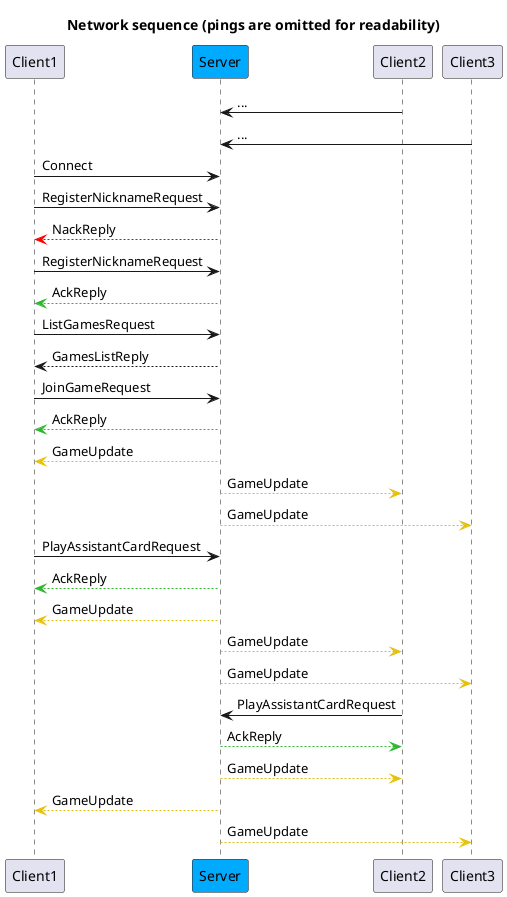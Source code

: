 @startuml NetworkSequence

title Network sequence (pings are omitted for readability)

participant Client1 order 0
participant Server order 1 #00AAFF
participant Client2 order 2
participant Client3 order 3

Client2 -> Server : ...
Client3 -> Server : ...

Client1 -> Server: Connect
Client1 -> Server: RegisterNicknameRequest
Client1 <-[#FF0000]- Server: NackReply
Client1 -> Server: RegisterNicknameRequest
Client1 <-[#2fb52f]- Server: AckReply

Client1 -> Server: ListGamesRequest
Client1 <-- Server: GamesListReply

Client1 -> Server: JoinGameRequest
Client1 <-[#2fb52f]- Server: AckReply

Client1 <-[#e6c109]- Server: GameUpdate
Client2 <-[#e6c109]- Server: GameUpdate
Client3 <-[#e6c109]- Server: GameUpdate

Client1 -> Server: PlayAssistantCardRequest
Client1 <-[#2fb52f]- Server: AckReply
Client1 <-[#e6c109]- Server: GameUpdate
Client2 <-[#e6c109]- Server: GameUpdate
Client3 <-[#e6c109]- Server: GameUpdate

Client2 -> Server: PlayAssistantCardRequest
Client2 <-[#2fb52f]- Server: AckReply
Client2 <-[#e6c109]- Server: GameUpdate
Client1 <-[#e6c109]- Server: GameUpdate
Client3 <-[#e6c109]- Server: GameUpdate

@enduml
